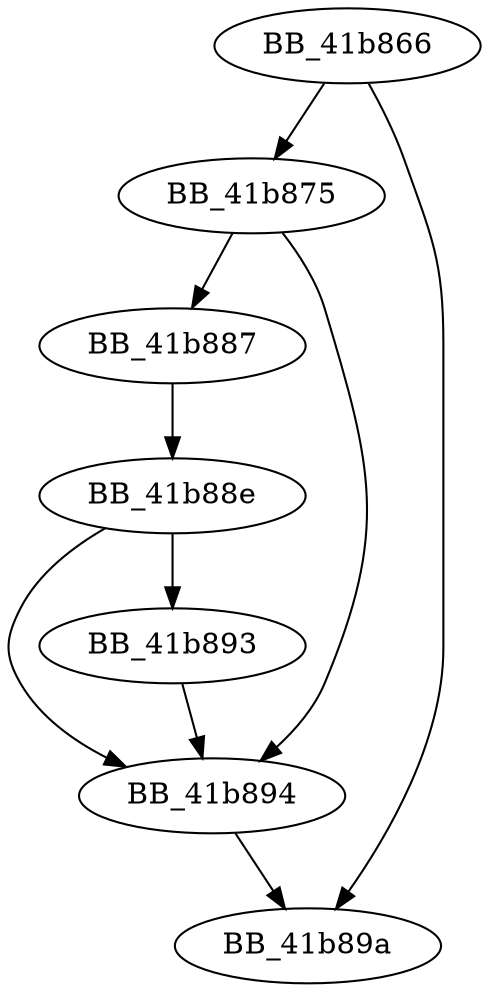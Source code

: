 DiGraph ___crtIsPackagedApp{
BB_41b866->BB_41b875
BB_41b866->BB_41b89a
BB_41b875->BB_41b887
BB_41b875->BB_41b894
BB_41b887->BB_41b88e
BB_41b88e->BB_41b893
BB_41b88e->BB_41b894
BB_41b893->BB_41b894
BB_41b894->BB_41b89a
}
